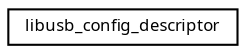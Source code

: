 digraph "Graphical Class Hierarchy"
{
  edge [fontname="Sans",fontsize="8",labelfontname="Sans",labelfontsize="8"];
  node [fontname="Sans",fontsize="8",shape=record];
  rankdir="LR";
  Node1 [label="libusb_config_descriptor",height=0.2,width=0.4,color="black", fillcolor="white", style="filled",URL="$structlibusb__config__descriptor.html"];
}
